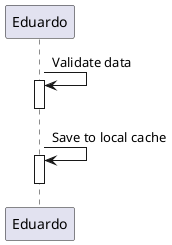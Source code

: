 @startuml
participant Eduardo

Eduardo -> Eduardo : Validate data
activate Eduardo
deactivate Eduardo

Eduardo -> Eduardo : Save to local cache
activate Eduardo
deactivate Eduardo
@enduml